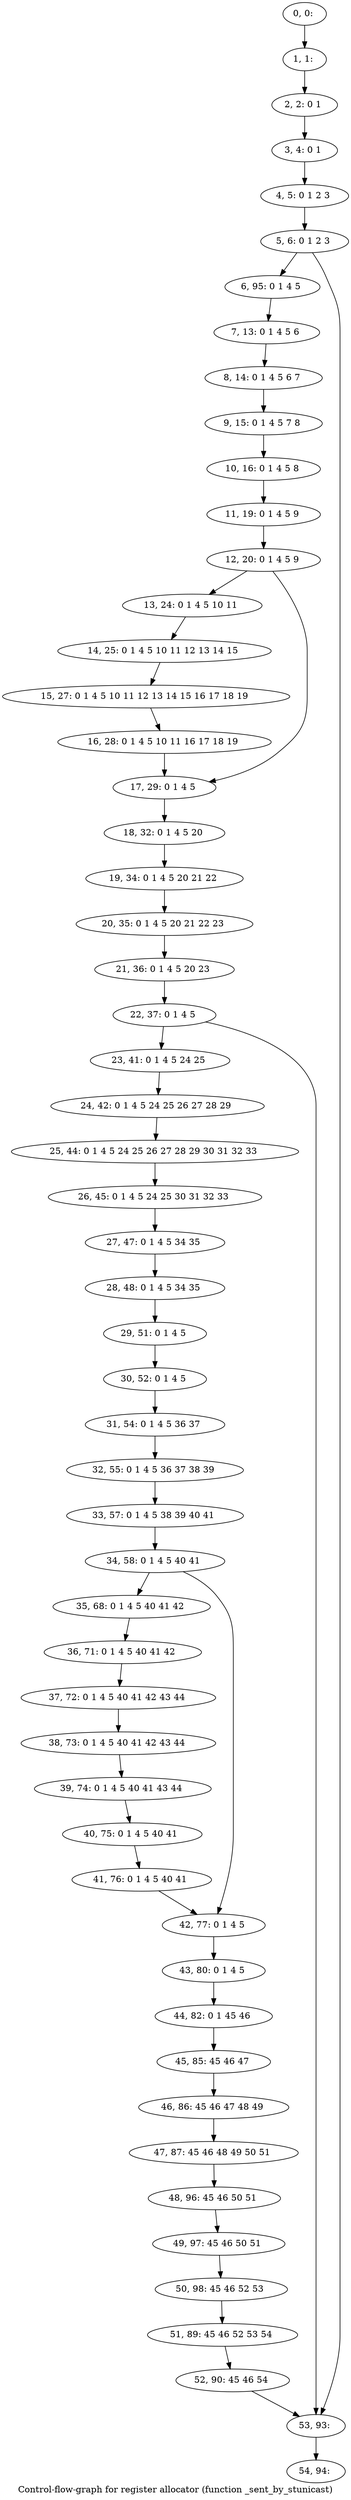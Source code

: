 digraph G {
graph [label="Control-flow-graph for register allocator (function _sent_by_stunicast)"]
0[label="0, 0: "];
1[label="1, 1: "];
2[label="2, 2: 0 1 "];
3[label="3, 4: 0 1 "];
4[label="4, 5: 0 1 2 3 "];
5[label="5, 6: 0 1 2 3 "];
6[label="6, 95: 0 1 4 5 "];
7[label="7, 13: 0 1 4 5 6 "];
8[label="8, 14: 0 1 4 5 6 7 "];
9[label="9, 15: 0 1 4 5 7 8 "];
10[label="10, 16: 0 1 4 5 8 "];
11[label="11, 19: 0 1 4 5 9 "];
12[label="12, 20: 0 1 4 5 9 "];
13[label="13, 24: 0 1 4 5 10 11 "];
14[label="14, 25: 0 1 4 5 10 11 12 13 14 15 "];
15[label="15, 27: 0 1 4 5 10 11 12 13 14 15 16 17 18 19 "];
16[label="16, 28: 0 1 4 5 10 11 16 17 18 19 "];
17[label="17, 29: 0 1 4 5 "];
18[label="18, 32: 0 1 4 5 20 "];
19[label="19, 34: 0 1 4 5 20 21 22 "];
20[label="20, 35: 0 1 4 5 20 21 22 23 "];
21[label="21, 36: 0 1 4 5 20 23 "];
22[label="22, 37: 0 1 4 5 "];
23[label="23, 41: 0 1 4 5 24 25 "];
24[label="24, 42: 0 1 4 5 24 25 26 27 28 29 "];
25[label="25, 44: 0 1 4 5 24 25 26 27 28 29 30 31 32 33 "];
26[label="26, 45: 0 1 4 5 24 25 30 31 32 33 "];
27[label="27, 47: 0 1 4 5 34 35 "];
28[label="28, 48: 0 1 4 5 34 35 "];
29[label="29, 51: 0 1 4 5 "];
30[label="30, 52: 0 1 4 5 "];
31[label="31, 54: 0 1 4 5 36 37 "];
32[label="32, 55: 0 1 4 5 36 37 38 39 "];
33[label="33, 57: 0 1 4 5 38 39 40 41 "];
34[label="34, 58: 0 1 4 5 40 41 "];
35[label="35, 68: 0 1 4 5 40 41 42 "];
36[label="36, 71: 0 1 4 5 40 41 42 "];
37[label="37, 72: 0 1 4 5 40 41 42 43 44 "];
38[label="38, 73: 0 1 4 5 40 41 42 43 44 "];
39[label="39, 74: 0 1 4 5 40 41 43 44 "];
40[label="40, 75: 0 1 4 5 40 41 "];
41[label="41, 76: 0 1 4 5 40 41 "];
42[label="42, 77: 0 1 4 5 "];
43[label="43, 80: 0 1 4 5 "];
44[label="44, 82: 0 1 45 46 "];
45[label="45, 85: 45 46 47 "];
46[label="46, 86: 45 46 47 48 49 "];
47[label="47, 87: 45 46 48 49 50 51 "];
48[label="48, 96: 45 46 50 51 "];
49[label="49, 97: 45 46 50 51 "];
50[label="50, 98: 45 46 52 53 "];
51[label="51, 89: 45 46 52 53 54 "];
52[label="52, 90: 45 46 54 "];
53[label="53, 93: "];
54[label="54, 94: "];
0->1 ;
1->2 ;
2->3 ;
3->4 ;
4->5 ;
5->6 ;
5->53 ;
6->7 ;
7->8 ;
8->9 ;
9->10 ;
10->11 ;
11->12 ;
12->13 ;
12->17 ;
13->14 ;
14->15 ;
15->16 ;
16->17 ;
17->18 ;
18->19 ;
19->20 ;
20->21 ;
21->22 ;
22->23 ;
22->53 ;
23->24 ;
24->25 ;
25->26 ;
26->27 ;
27->28 ;
28->29 ;
29->30 ;
30->31 ;
31->32 ;
32->33 ;
33->34 ;
34->35 ;
34->42 ;
35->36 ;
36->37 ;
37->38 ;
38->39 ;
39->40 ;
40->41 ;
41->42 ;
42->43 ;
43->44 ;
44->45 ;
45->46 ;
46->47 ;
47->48 ;
48->49 ;
49->50 ;
50->51 ;
51->52 ;
52->53 ;
53->54 ;
}
